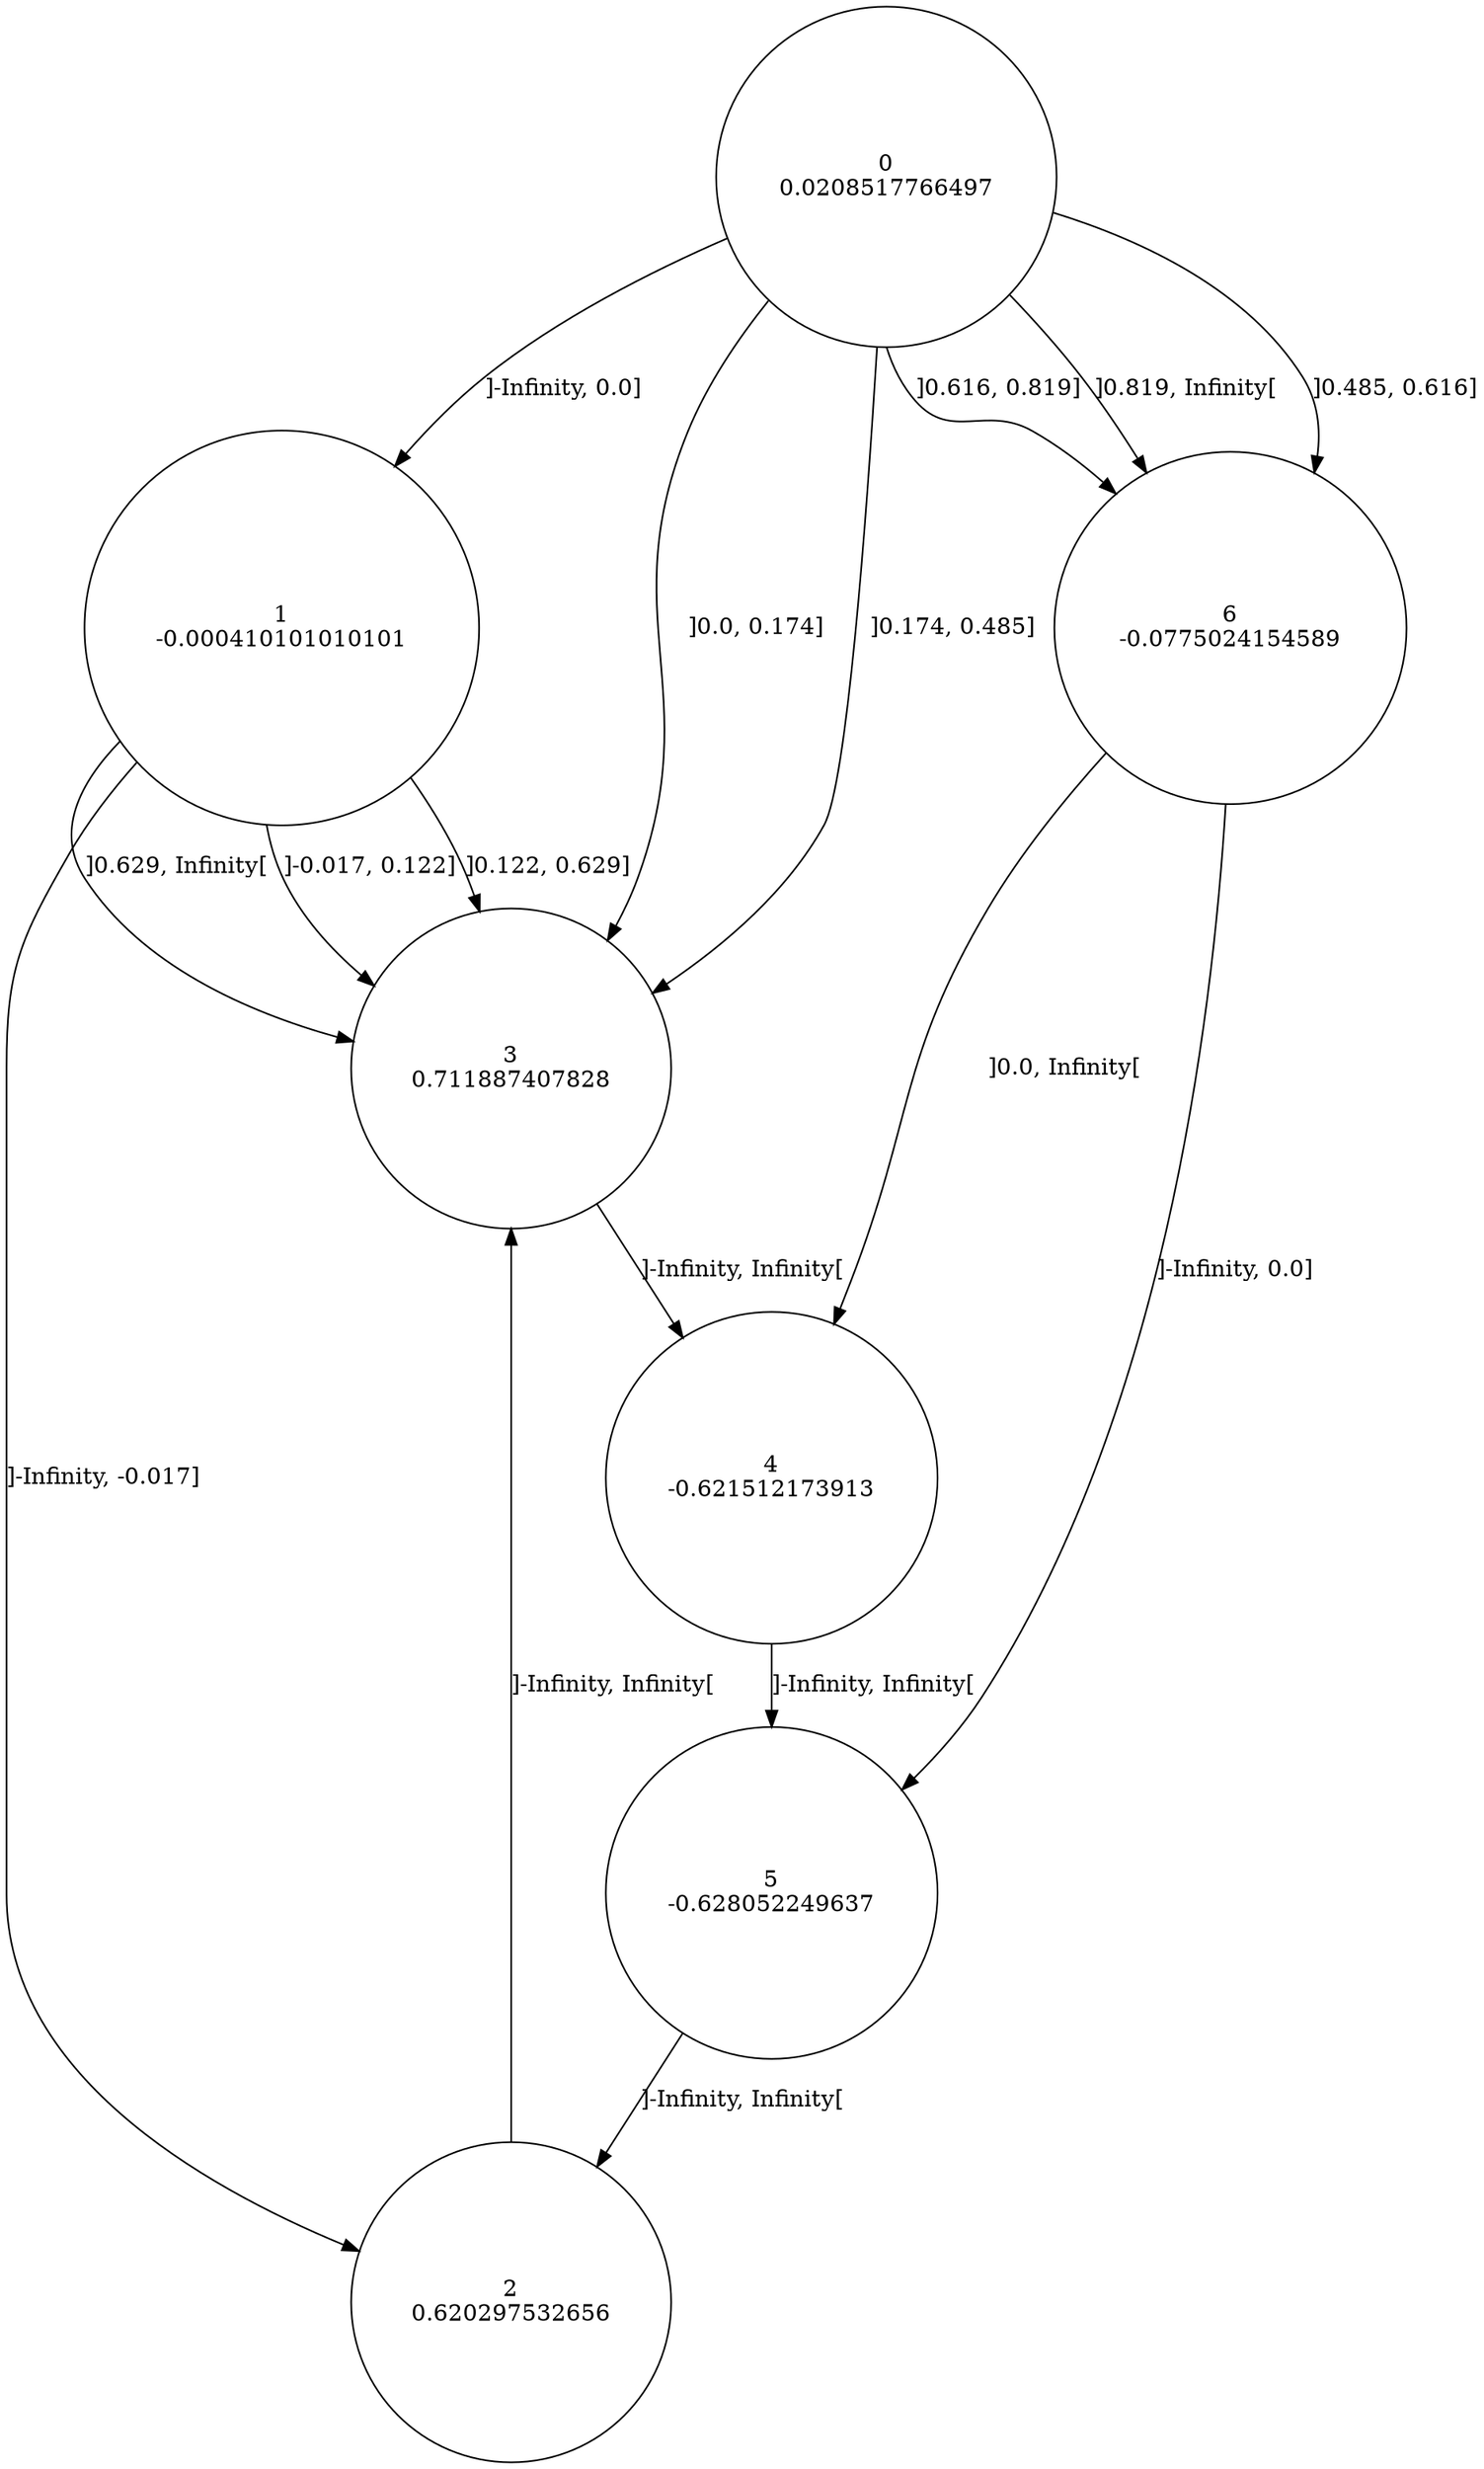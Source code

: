 digraph a {
0 [shape=circle, label="0\n0.0208517766497"];
	0 -> 1 [label="]-Infinity, 0.0]"];
	0 -> 3 [label="]0.0, 0.174]"];
	0 -> 3 [label="]0.174, 0.485]"];
	0 -> 6 [label="]0.485, 0.616]"];
	0 -> 6 [label="]0.616, 0.819]"];
	0 -> 6 [label="]0.819, Infinity["];
1 [shape=circle, label="1\n-0.000410101010101"];
	1 -> 2 [label="]-Infinity, -0.017]"];
	1 -> 3 [label="]-0.017, 0.122]"];
	1 -> 3 [label="]0.122, 0.629]"];
	1 -> 3 [label="]0.629, Infinity["];
2 [shape=circle, label="2\n0.620297532656"];
	2 -> 3 [label="]-Infinity, Infinity["];
3 [shape=circle, label="3\n0.711887407828"];
	3 -> 4 [label="]-Infinity, Infinity["];
4 [shape=circle, label="4\n-0.621512173913"];
	4 -> 5 [label="]-Infinity, Infinity["];
5 [shape=circle, label="5\n-0.628052249637"];
	5 -> 2 [label="]-Infinity, Infinity["];
6 [shape=circle, label="6\n-0.0775024154589"];
	6 -> 5 [label="]-Infinity, 0.0]"];
	6 -> 4 [label="]0.0, Infinity["];
}